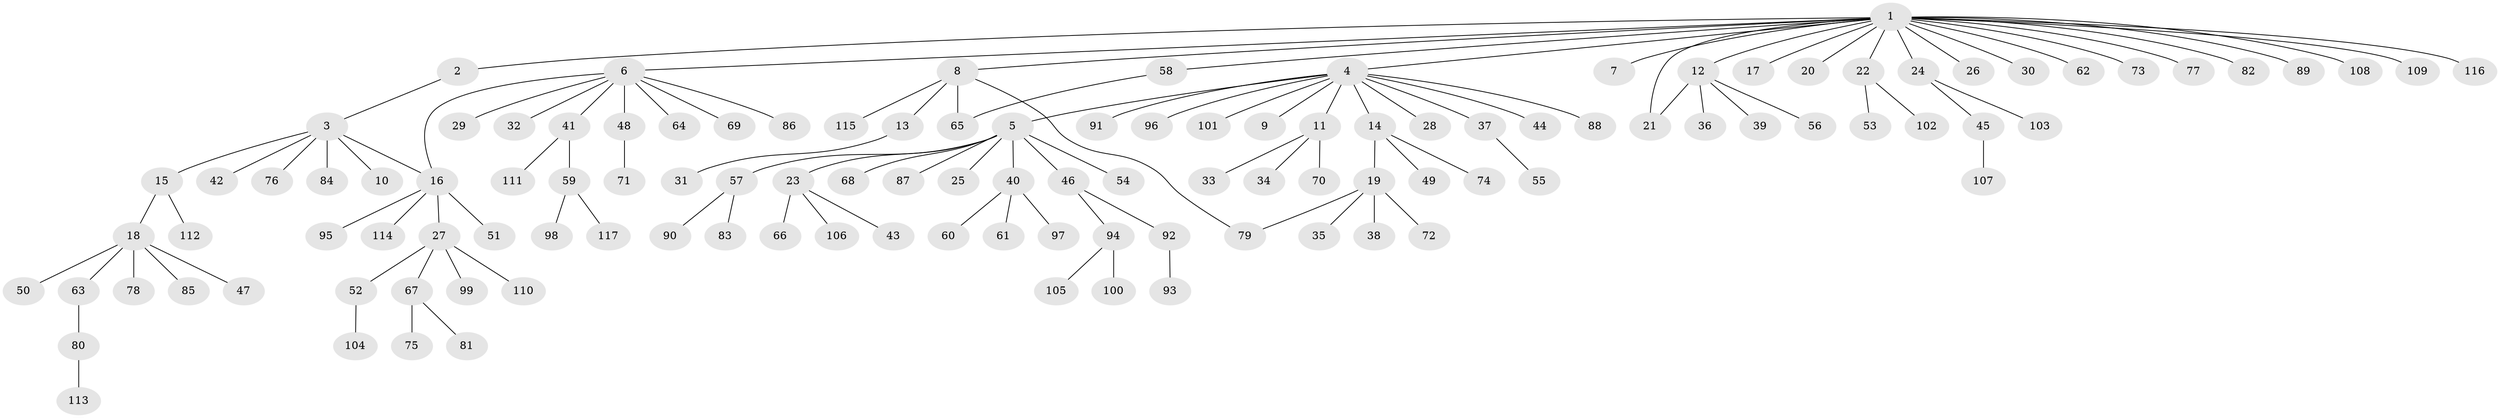 // coarse degree distribution, {2: 0.1694915254237288, 1: 0.6779661016949152, 7: 0.01694915254237288, 3: 0.03389830508474576, 5: 0.01694915254237288, 20: 0.01694915254237288, 6: 0.01694915254237288, 10: 0.01694915254237288, 4: 0.03389830508474576}
// Generated by graph-tools (version 1.1) at 2025/36/03/04/25 23:36:39]
// undirected, 117 vertices, 120 edges
graph export_dot {
  node [color=gray90,style=filled];
  1;
  2;
  3;
  4;
  5;
  6;
  7;
  8;
  9;
  10;
  11;
  12;
  13;
  14;
  15;
  16;
  17;
  18;
  19;
  20;
  21;
  22;
  23;
  24;
  25;
  26;
  27;
  28;
  29;
  30;
  31;
  32;
  33;
  34;
  35;
  36;
  37;
  38;
  39;
  40;
  41;
  42;
  43;
  44;
  45;
  46;
  47;
  48;
  49;
  50;
  51;
  52;
  53;
  54;
  55;
  56;
  57;
  58;
  59;
  60;
  61;
  62;
  63;
  64;
  65;
  66;
  67;
  68;
  69;
  70;
  71;
  72;
  73;
  74;
  75;
  76;
  77;
  78;
  79;
  80;
  81;
  82;
  83;
  84;
  85;
  86;
  87;
  88;
  89;
  90;
  91;
  92;
  93;
  94;
  95;
  96;
  97;
  98;
  99;
  100;
  101;
  102;
  103;
  104;
  105;
  106;
  107;
  108;
  109;
  110;
  111;
  112;
  113;
  114;
  115;
  116;
  117;
  1 -- 2;
  1 -- 4;
  1 -- 6;
  1 -- 7;
  1 -- 8;
  1 -- 12;
  1 -- 17;
  1 -- 20;
  1 -- 21;
  1 -- 22;
  1 -- 24;
  1 -- 26;
  1 -- 30;
  1 -- 58;
  1 -- 62;
  1 -- 73;
  1 -- 77;
  1 -- 82;
  1 -- 89;
  1 -- 108;
  1 -- 109;
  1 -- 116;
  2 -- 3;
  3 -- 10;
  3 -- 15;
  3 -- 16;
  3 -- 42;
  3 -- 76;
  3 -- 84;
  4 -- 5;
  4 -- 9;
  4 -- 11;
  4 -- 14;
  4 -- 28;
  4 -- 37;
  4 -- 44;
  4 -- 88;
  4 -- 91;
  4 -- 96;
  4 -- 101;
  5 -- 23;
  5 -- 25;
  5 -- 40;
  5 -- 46;
  5 -- 54;
  5 -- 57;
  5 -- 68;
  5 -- 87;
  6 -- 16;
  6 -- 29;
  6 -- 32;
  6 -- 41;
  6 -- 48;
  6 -- 64;
  6 -- 69;
  6 -- 86;
  8 -- 13;
  8 -- 65;
  8 -- 79;
  8 -- 115;
  11 -- 33;
  11 -- 34;
  11 -- 70;
  12 -- 21;
  12 -- 36;
  12 -- 39;
  12 -- 56;
  13 -- 31;
  14 -- 19;
  14 -- 49;
  14 -- 74;
  15 -- 18;
  15 -- 112;
  16 -- 27;
  16 -- 51;
  16 -- 95;
  16 -- 114;
  18 -- 47;
  18 -- 50;
  18 -- 63;
  18 -- 78;
  18 -- 85;
  19 -- 35;
  19 -- 38;
  19 -- 72;
  19 -- 79;
  22 -- 53;
  22 -- 102;
  23 -- 43;
  23 -- 66;
  23 -- 106;
  24 -- 45;
  24 -- 103;
  27 -- 52;
  27 -- 67;
  27 -- 99;
  27 -- 110;
  37 -- 55;
  40 -- 60;
  40 -- 61;
  40 -- 97;
  41 -- 59;
  41 -- 111;
  45 -- 107;
  46 -- 92;
  46 -- 94;
  48 -- 71;
  52 -- 104;
  57 -- 83;
  57 -- 90;
  58 -- 65;
  59 -- 98;
  59 -- 117;
  63 -- 80;
  67 -- 75;
  67 -- 81;
  80 -- 113;
  92 -- 93;
  94 -- 100;
  94 -- 105;
}
